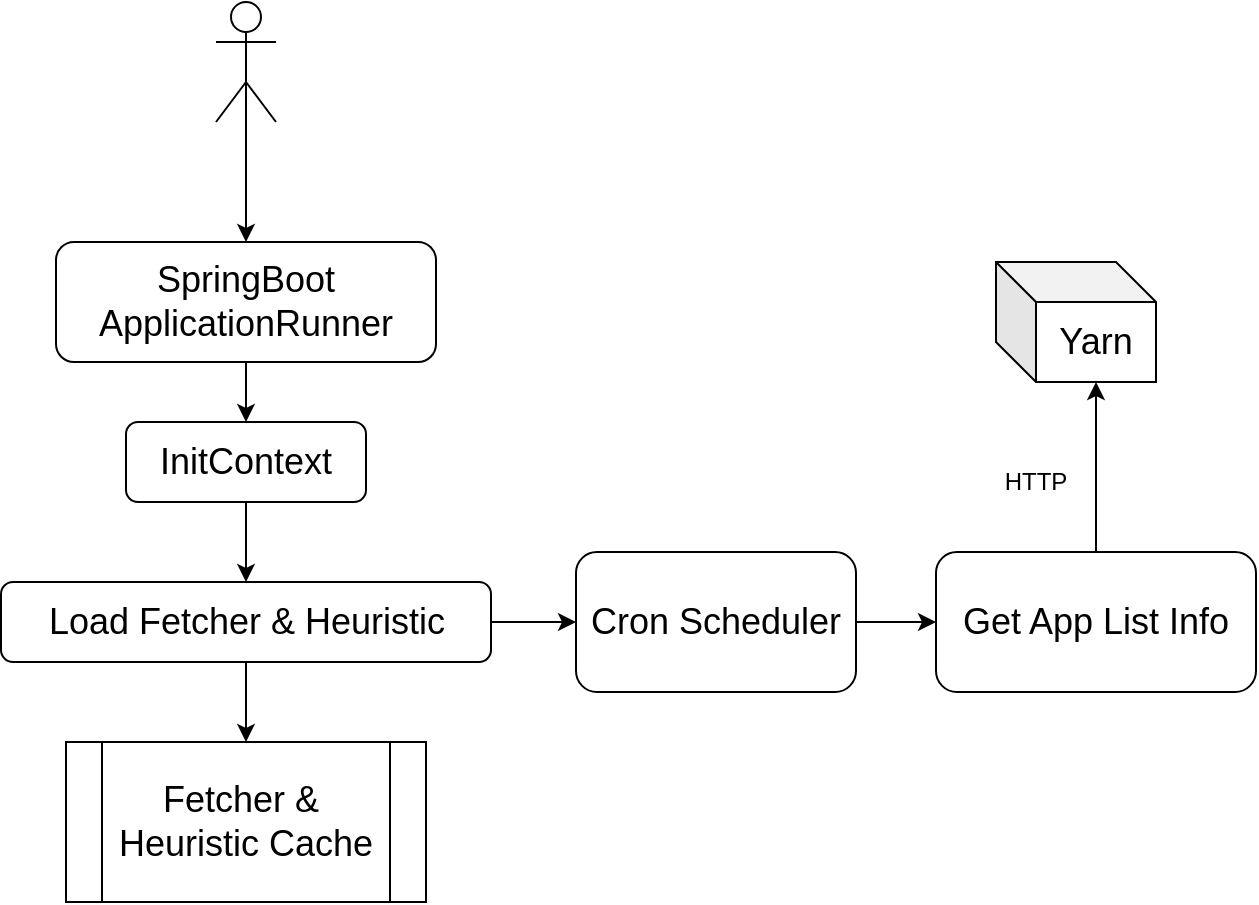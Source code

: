 <mxfile version="13.6.6" type="github">
  <diagram id="t2155Q54rP_SAzX92_s-" name="Page-1">
    <mxGraphModel dx="1426" dy="771" grid="1" gridSize="10" guides="1" tooltips="1" connect="1" arrows="1" fold="1" page="1" pageScale="1" pageWidth="1200" pageHeight="1920" math="0" shadow="0">
      <root>
        <mxCell id="0" />
        <mxCell id="1" parent="0" />
        <mxCell id="wxy6OI8kTiCUw0L0Xbxf-1" value="" style="shape=umlActor;verticalLabelPosition=bottom;verticalAlign=top;html=1;outlineConnect=0;" vertex="1" parent="1">
          <mxGeometry x="170" y="60" width="30" height="60" as="geometry" />
        </mxCell>
        <mxCell id="wxy6OI8kTiCUw0L0Xbxf-2" value="&lt;font style=&quot;font-size: 18px&quot;&gt;SpringBoot&lt;br&gt;ApplicationRunner&lt;/font&gt;" style="rounded=1;whiteSpace=wrap;html=1;" vertex="1" parent="1">
          <mxGeometry x="90" y="180" width="190" height="60" as="geometry" />
        </mxCell>
        <mxCell id="wxy6OI8kTiCUw0L0Xbxf-6" value="" style="endArrow=classic;html=1;exitX=0.5;exitY=0.5;exitDx=0;exitDy=0;exitPerimeter=0;" edge="1" parent="1" source="wxy6OI8kTiCUw0L0Xbxf-1" target="wxy6OI8kTiCUw0L0Xbxf-2">
          <mxGeometry width="50" height="50" relative="1" as="geometry">
            <mxPoint x="330" y="170" as="sourcePoint" />
            <mxPoint x="380" y="120" as="targetPoint" />
          </mxGeometry>
        </mxCell>
        <mxCell id="wxy6OI8kTiCUw0L0Xbxf-7" value="&lt;font style=&quot;font-size: 18px&quot;&gt;InitContext&lt;/font&gt;" style="rounded=1;whiteSpace=wrap;html=1;" vertex="1" parent="1">
          <mxGeometry x="125" y="270" width="120" height="40" as="geometry" />
        </mxCell>
        <mxCell id="wxy6OI8kTiCUw0L0Xbxf-8" value="&lt;font style=&quot;font-size: 18px&quot;&gt;Load Fetcher &amp;amp;&amp;nbsp;Heuristic&lt;/font&gt;" style="rounded=1;whiteSpace=wrap;html=1;" vertex="1" parent="1">
          <mxGeometry x="62.5" y="350" width="245" height="40" as="geometry" />
        </mxCell>
        <mxCell id="wxy6OI8kTiCUw0L0Xbxf-9" value="" style="endArrow=classic;html=1;exitX=0.5;exitY=1;exitDx=0;exitDy=0;entryX=0.5;entryY=0;entryDx=0;entryDy=0;" edge="1" parent="1" source="wxy6OI8kTiCUw0L0Xbxf-2" target="wxy6OI8kTiCUw0L0Xbxf-7">
          <mxGeometry width="50" height="50" relative="1" as="geometry">
            <mxPoint x="320" y="300" as="sourcePoint" />
            <mxPoint x="370" y="250" as="targetPoint" />
          </mxGeometry>
        </mxCell>
        <mxCell id="wxy6OI8kTiCUw0L0Xbxf-10" value="" style="endArrow=classic;html=1;exitX=0.5;exitY=1;exitDx=0;exitDy=0;" edge="1" parent="1" source="wxy6OI8kTiCUw0L0Xbxf-7" target="wxy6OI8kTiCUw0L0Xbxf-8">
          <mxGeometry width="50" height="50" relative="1" as="geometry">
            <mxPoint x="300" y="350" as="sourcePoint" />
            <mxPoint x="350" y="300" as="targetPoint" />
          </mxGeometry>
        </mxCell>
        <mxCell id="wxy6OI8kTiCUw0L0Xbxf-11" value="&lt;span style=&quot;font-size: 18px&quot;&gt;Fetcher &amp;amp;&amp;nbsp;&lt;br&gt;&lt;/span&gt;&lt;span style=&quot;font-size: 18px&quot;&gt;Heuristic Cache&lt;/span&gt;&lt;span style=&quot;font-size: 18px&quot;&gt;&lt;br&gt;&lt;/span&gt;" style="shape=process;whiteSpace=wrap;html=1;backgroundOutline=1;" vertex="1" parent="1">
          <mxGeometry x="95" y="430" width="180" height="80" as="geometry" />
        </mxCell>
        <mxCell id="wxy6OI8kTiCUw0L0Xbxf-12" value="" style="endArrow=classic;html=1;exitX=1;exitY=0.5;exitDx=0;exitDy=0;entryX=0;entryY=0.5;entryDx=0;entryDy=0;" edge="1" parent="1" source="wxy6OI8kTiCUw0L0Xbxf-8" target="wxy6OI8kTiCUw0L0Xbxf-13">
          <mxGeometry width="50" height="50" relative="1" as="geometry">
            <mxPoint x="300" y="500" as="sourcePoint" />
            <mxPoint x="330" y="400" as="targetPoint" />
          </mxGeometry>
        </mxCell>
        <mxCell id="wxy6OI8kTiCUw0L0Xbxf-13" value="&lt;font style=&quot;font-size: 18px&quot;&gt;Cron Scheduler&lt;/font&gt;" style="rounded=1;whiteSpace=wrap;html=1;" vertex="1" parent="1">
          <mxGeometry x="350" y="335" width="140" height="70" as="geometry" />
        </mxCell>
        <mxCell id="wxy6OI8kTiCUw0L0Xbxf-14" value="" style="endArrow=classic;html=1;exitX=0.5;exitY=1;exitDx=0;exitDy=0;entryX=0.5;entryY=0;entryDx=0;entryDy=0;" edge="1" parent="1" source="wxy6OI8kTiCUw0L0Xbxf-8" target="wxy6OI8kTiCUw0L0Xbxf-11">
          <mxGeometry width="50" height="50" relative="1" as="geometry">
            <mxPoint x="410" y="510" as="sourcePoint" />
            <mxPoint x="210" y="450" as="targetPoint" />
          </mxGeometry>
        </mxCell>
        <mxCell id="wxy6OI8kTiCUw0L0Xbxf-15" value="&lt;font style=&quot;font-size: 18px&quot;&gt;Get App List Info&lt;br&gt;&lt;/font&gt;" style="rounded=1;whiteSpace=wrap;html=1;" vertex="1" parent="1">
          <mxGeometry x="530" y="335" width="160" height="70" as="geometry" />
        </mxCell>
        <mxCell id="wxy6OI8kTiCUw0L0Xbxf-16" value="" style="endArrow=classic;html=1;exitX=1;exitY=0.5;exitDx=0;exitDy=0;" edge="1" parent="1" source="wxy6OI8kTiCUw0L0Xbxf-13" target="wxy6OI8kTiCUw0L0Xbxf-15">
          <mxGeometry width="50" height="50" relative="1" as="geometry">
            <mxPoint x="470" y="490" as="sourcePoint" />
            <mxPoint x="520" y="440" as="targetPoint" />
          </mxGeometry>
        </mxCell>
        <mxCell id="wxy6OI8kTiCUw0L0Xbxf-17" value="&lt;font style=&quot;font-size: 18px&quot;&gt;Yarn&lt;/font&gt;" style="shape=cube;whiteSpace=wrap;html=1;boundedLbl=1;backgroundOutline=1;darkOpacity=0.05;darkOpacity2=0.1;" vertex="1" parent="1">
          <mxGeometry x="560" y="190" width="80" height="60" as="geometry" />
        </mxCell>
        <mxCell id="wxy6OI8kTiCUw0L0Xbxf-18" value="" style="endArrow=classic;html=1;exitX=0.5;exitY=0;exitDx=0;exitDy=0;entryX=0;entryY=0;entryDx=50;entryDy=60;entryPerimeter=0;" edge="1" parent="1" source="wxy6OI8kTiCUw0L0Xbxf-15" target="wxy6OI8kTiCUw0L0Xbxf-17">
          <mxGeometry width="50" height="50" relative="1" as="geometry">
            <mxPoint x="730" y="340" as="sourcePoint" />
            <mxPoint x="780" y="290" as="targetPoint" />
          </mxGeometry>
        </mxCell>
        <mxCell id="wxy6OI8kTiCUw0L0Xbxf-19" value="HTTP" style="text;html=1;strokeColor=none;fillColor=none;align=center;verticalAlign=middle;whiteSpace=wrap;rounded=0;" vertex="1" parent="1">
          <mxGeometry x="560" y="290" width="40" height="20" as="geometry" />
        </mxCell>
      </root>
    </mxGraphModel>
  </diagram>
</mxfile>
